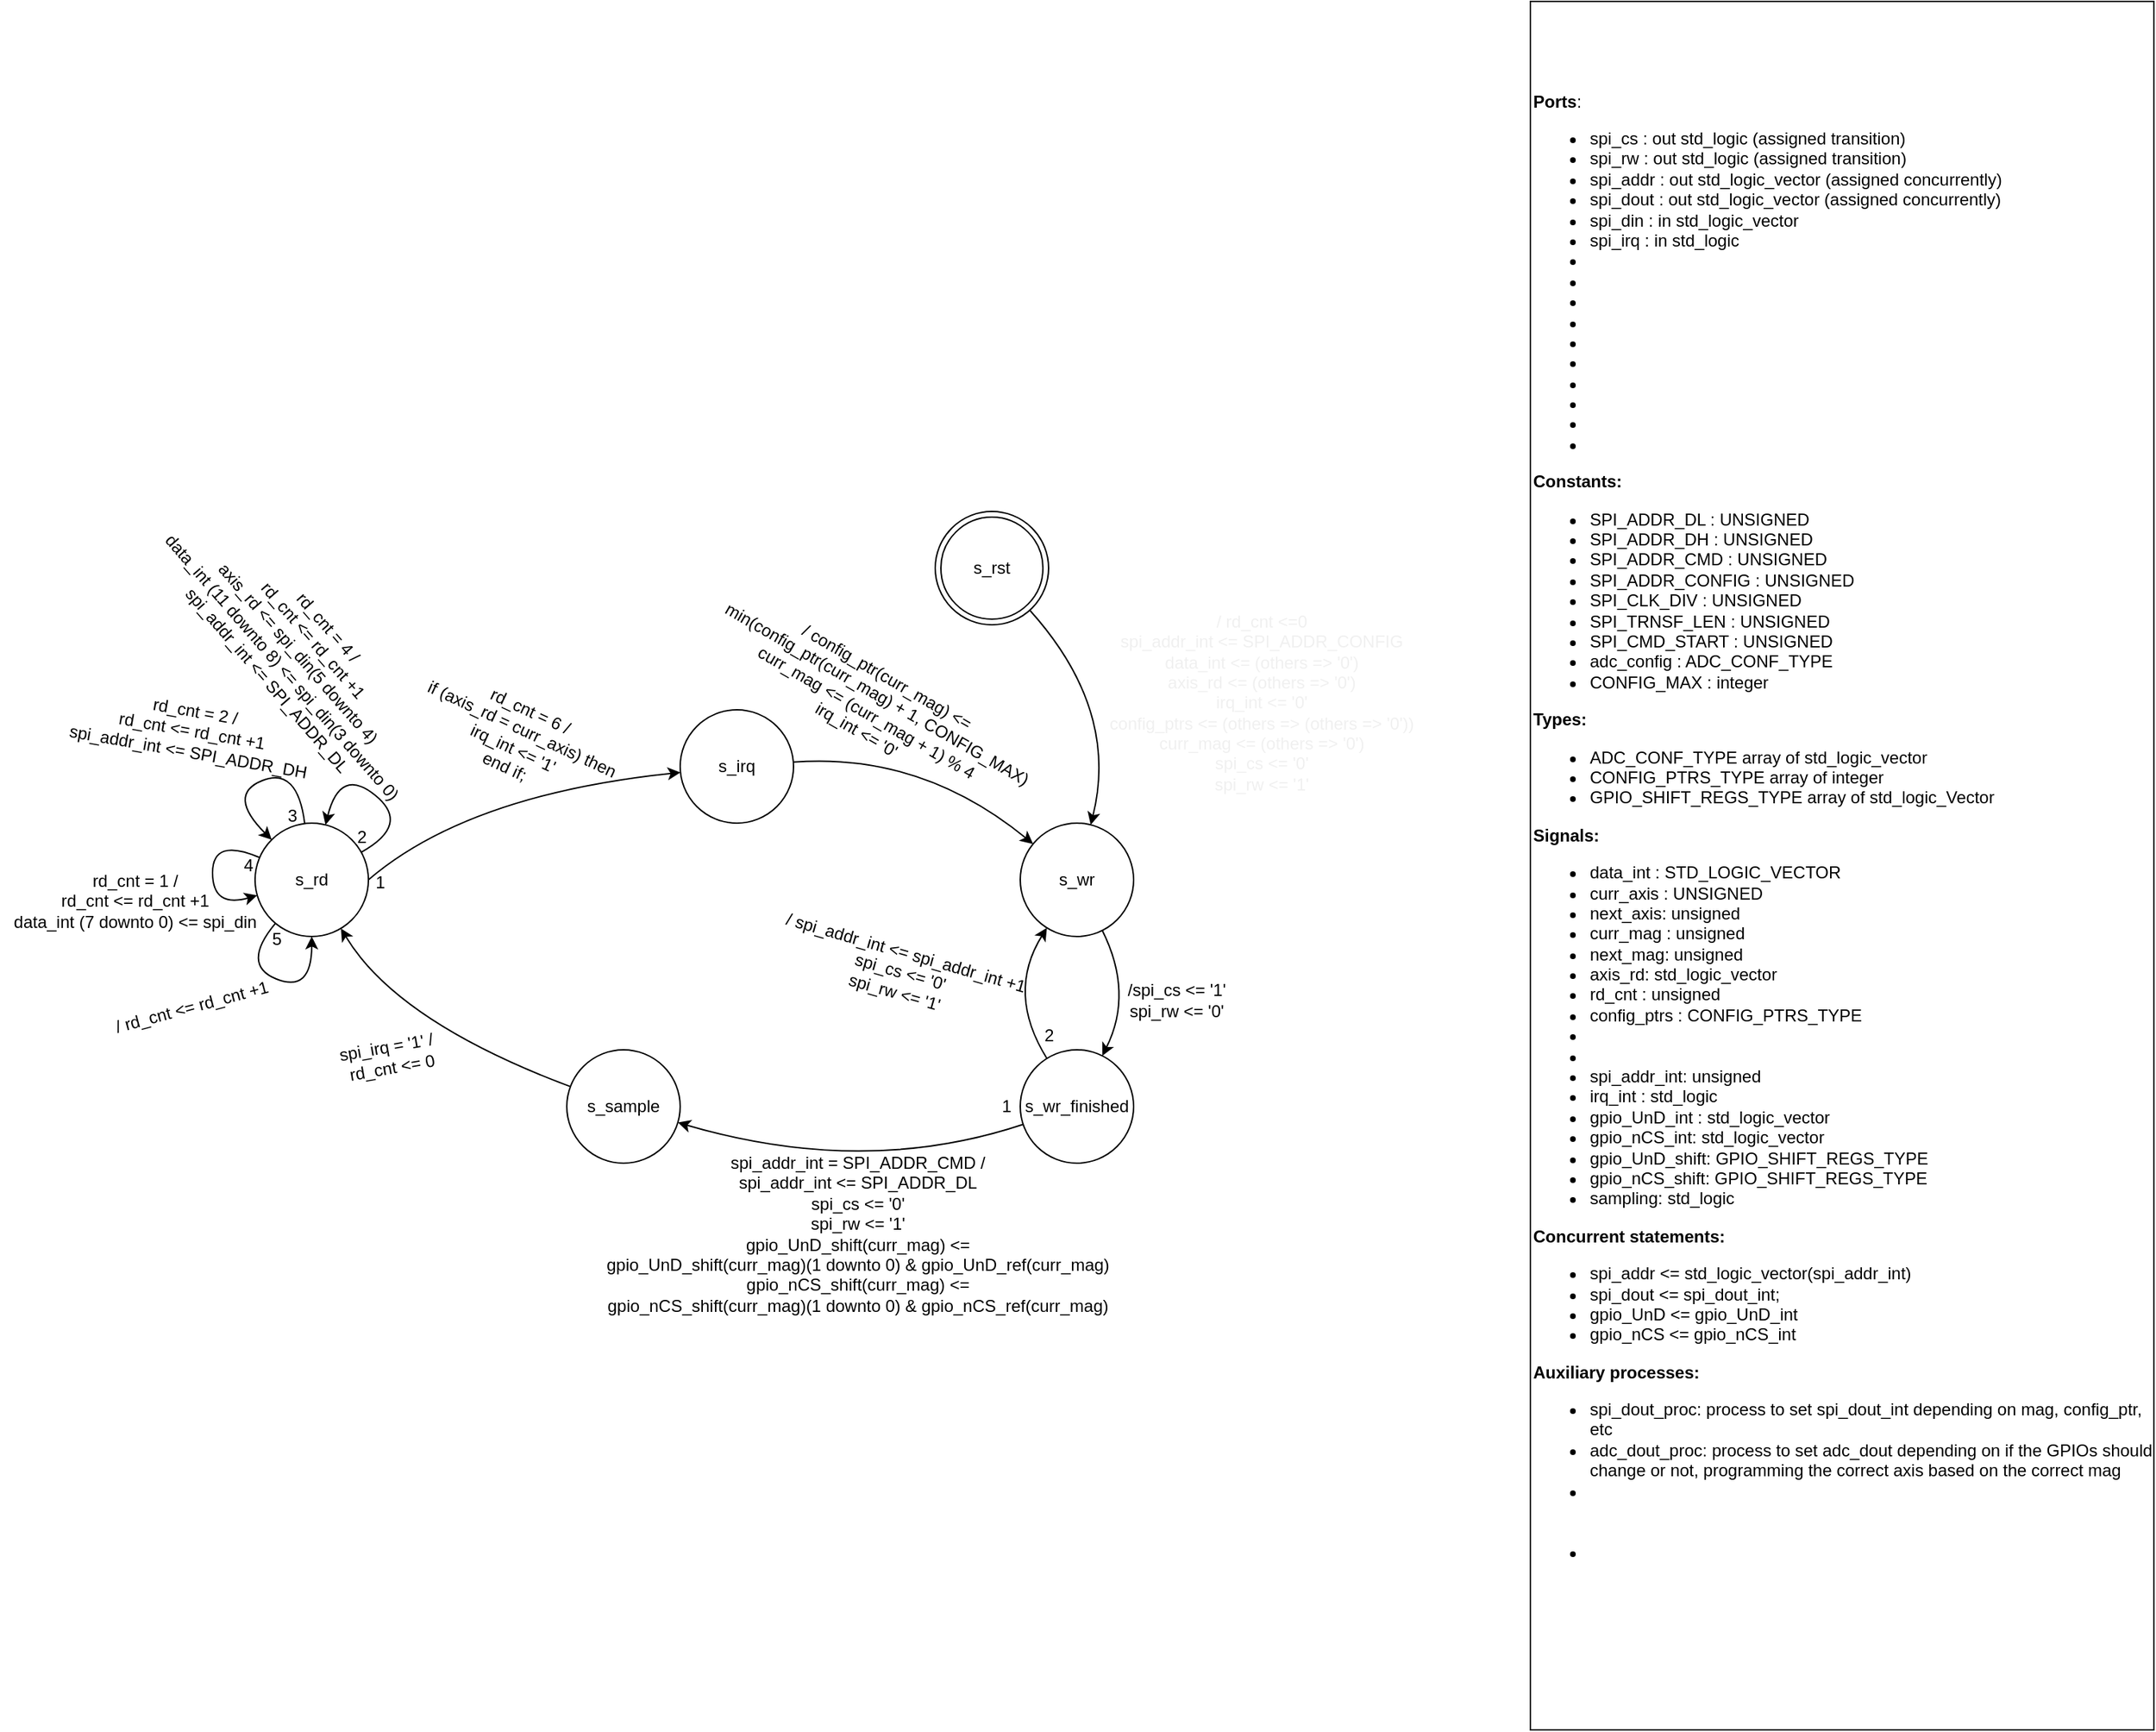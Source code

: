 <mxfile version="16.5.3" type="github">
  <diagram id="vrzT1TKiQixJpK5WYRxw" name="Page-1">
    <mxGraphModel dx="1878" dy="2083" grid="1" gridSize="10" guides="1" tooltips="1" connect="1" arrows="1" fold="1" page="1" pageScale="1" pageWidth="850" pageHeight="1100" math="0" shadow="0">
      <root>
        <mxCell id="0" />
        <mxCell id="1" parent="0" />
        <mxCell id="F6YoLCzz_JKbW-UoigHi-1" value="s_rst" style="ellipse;shape=doubleEllipse;whiteSpace=wrap;html=1;aspect=fixed;fillColor=none;shadow=0;" parent="1" vertex="1">
          <mxGeometry x="420" y="-20" width="80" height="80" as="geometry" />
        </mxCell>
        <mxCell id="F6YoLCzz_JKbW-UoigHi-4" value="s_wr" style="ellipse;whiteSpace=wrap;html=1;aspect=fixed;fillColor=none;shadow=0;" parent="1" vertex="1">
          <mxGeometry x="480" y="200" width="80" height="80" as="geometry" />
        </mxCell>
        <mxCell id="F6YoLCzz_JKbW-UoigHi-5" value="" style="curved=1;endArrow=classic;html=1;shadow=0;" parent="1" source="F6YoLCzz_JKbW-UoigHi-1" target="F6YoLCzz_JKbW-UoigHi-4" edge="1">
          <mxGeometry width="50" height="50" relative="1" as="geometry">
            <mxPoint x="530" y="160" as="sourcePoint" />
            <mxPoint x="580" y="110" as="targetPoint" />
            <Array as="points">
              <mxPoint x="550" y="120" />
            </Array>
          </mxGeometry>
        </mxCell>
        <mxCell id="F6YoLCzz_JKbW-UoigHi-7" value="/spi_cs &amp;lt;= &#39;1&#39;&lt;br&gt;spi_rw &amp;lt;= &#39;0&#39;" style="text;html=1;align=center;verticalAlign=middle;resizable=0;points=[];autosize=1;strokeColor=none;shadow=0;" parent="1" vertex="1">
          <mxGeometry x="550" y="310" width="80" height="30" as="geometry" />
        </mxCell>
        <mxCell id="F6YoLCzz_JKbW-UoigHi-8" value="s_wr_finished" style="ellipse;whiteSpace=wrap;html=1;aspect=fixed;fillColor=none;shadow=0;" parent="1" vertex="1">
          <mxGeometry x="480" y="360" width="80" height="80" as="geometry" />
        </mxCell>
        <mxCell id="F6YoLCzz_JKbW-UoigHi-9" value="" style="curved=1;endArrow=classic;html=1;shadow=0;" parent="1" source="F6YoLCzz_JKbW-UoigHi-4" target="F6YoLCzz_JKbW-UoigHi-8" edge="1">
          <mxGeometry width="50" height="50" relative="1" as="geometry">
            <mxPoint x="390" y="330" as="sourcePoint" />
            <mxPoint x="440" y="280" as="targetPoint" />
            <Array as="points">
              <mxPoint x="560" y="320" />
            </Array>
          </mxGeometry>
        </mxCell>
        <mxCell id="F6YoLCzz_JKbW-UoigHi-11" value="s_sample" style="ellipse;whiteSpace=wrap;html=1;aspect=fixed;fillColor=none;shadow=0;" parent="1" vertex="1">
          <mxGeometry x="160" y="360" width="80" height="80" as="geometry" />
        </mxCell>
        <mxCell id="F6YoLCzz_JKbW-UoigHi-12" value="s_rd" style="ellipse;whiteSpace=wrap;html=1;aspect=fixed;fillColor=none;shadow=0;" parent="1" vertex="1">
          <mxGeometry x="-60" y="200" width="80" height="80" as="geometry" />
        </mxCell>
        <mxCell id="F6YoLCzz_JKbW-UoigHi-13" value="" style="curved=1;endArrow=classic;html=1;shadow=0;" parent="1" source="F6YoLCzz_JKbW-UoigHi-8" target="F6YoLCzz_JKbW-UoigHi-4" edge="1">
          <mxGeometry width="50" height="50" relative="1" as="geometry">
            <mxPoint x="400" y="360" as="sourcePoint" />
            <mxPoint x="450" y="310" as="targetPoint" />
            <Array as="points">
              <mxPoint x="470" y="320" />
            </Array>
          </mxGeometry>
        </mxCell>
        <mxCell id="F6YoLCzz_JKbW-UoigHi-14" value="&lt;div&gt;/ spi_addr_int &amp;lt;= spi_addr_int +1&lt;/div&gt;spi_cs &amp;lt;= &#39;0&#39;&lt;br&gt;spi_rw &amp;lt;= &#39;1&#39;" style="text;html=1;align=center;verticalAlign=middle;resizable=0;points=[];autosize=1;strokeColor=none;rotation=16;shadow=0;" parent="1" vertex="1">
          <mxGeometry x="300" y="280" width="190" height="50" as="geometry" />
        </mxCell>
        <mxCell id="F6YoLCzz_JKbW-UoigHi-16" value="2" style="text;html=1;align=center;verticalAlign=middle;resizable=0;points=[];autosize=1;strokeColor=none;shadow=0;" parent="1" vertex="1">
          <mxGeometry x="490" y="340" width="20" height="20" as="geometry" />
        </mxCell>
        <mxCell id="F6YoLCzz_JKbW-UoigHi-17" value="" style="curved=1;endArrow=classic;html=1;shadow=0;" parent="1" source="F6YoLCzz_JKbW-UoigHi-8" target="F6YoLCzz_JKbW-UoigHi-11" edge="1">
          <mxGeometry width="50" height="50" relative="1" as="geometry">
            <mxPoint x="400" y="360" as="sourcePoint" />
            <mxPoint x="450" y="310" as="targetPoint" />
            <Array as="points">
              <mxPoint x="370" y="450" />
            </Array>
          </mxGeometry>
        </mxCell>
        <mxCell id="F6YoLCzz_JKbW-UoigHi-18" value="1" style="text;html=1;align=center;verticalAlign=middle;resizable=0;points=[];autosize=1;strokeColor=none;shadow=0;" parent="1" vertex="1">
          <mxGeometry x="460" y="390" width="20" height="20" as="geometry" />
        </mxCell>
        <mxCell id="F6YoLCzz_JKbW-UoigHi-19" value="spi_addr_int = SPI_ADDR_CMD /&lt;br&gt;&lt;div&gt;spi_addr_int &amp;lt;= SPI_ADDR_DL&lt;/div&gt;spi_cs &amp;lt;= &#39;0&#39;&lt;br&gt;&lt;div&gt;spi_rw &amp;lt;= &#39;1&#39;&lt;/div&gt;&lt;div&gt;gpio_UnD_shift(curr_mag) &amp;lt;= &lt;br&gt;&lt;/div&gt;&lt;div&gt;gpio_UnD_shift(curr_mag)(1 downto 0) &amp;amp; gpio_UnD_ref(curr_mag)&lt;/div&gt;&lt;div&gt;&lt;div&gt;gpio_nCS_shift(curr_mag) &amp;lt;= &lt;br&gt;&lt;/div&gt;&lt;div&gt;gpio_nCS_shift(curr_mag)(1 downto 0) &amp;amp; gpio_nCS_ref(curr_mag)&lt;/div&gt;&lt;/div&gt;" style="text;html=1;align=center;verticalAlign=middle;resizable=0;points=[];autosize=1;strokeColor=none;shadow=0;" parent="1" vertex="1">
          <mxGeometry x="180" y="430" width="370" height="120" as="geometry" />
        </mxCell>
        <mxCell id="F6YoLCzz_JKbW-UoigHi-20" value="" style="curved=1;endArrow=classic;html=1;shadow=0;" parent="1" source="F6YoLCzz_JKbW-UoigHi-11" target="F6YoLCzz_JKbW-UoigHi-12" edge="1">
          <mxGeometry width="50" height="50" relative="1" as="geometry">
            <mxPoint x="80" y="370" as="sourcePoint" />
            <mxPoint x="130" y="320" as="targetPoint" />
            <Array as="points">
              <mxPoint x="40" y="340" />
            </Array>
          </mxGeometry>
        </mxCell>
        <mxCell id="F6YoLCzz_JKbW-UoigHi-22" value="spi_irq = &#39;1&#39; /&amp;nbsp;&lt;br&gt;rd_cnt &amp;lt;= 0" style="text;html=1;align=center;verticalAlign=middle;resizable=0;points=[];autosize=1;strokeColor=none;rotation=-10;shadow=0;" parent="1" vertex="1">
          <mxGeometry x="-10" y="350" width="90" height="30" as="geometry" />
        </mxCell>
        <mxCell id="F6YoLCzz_JKbW-UoigHi-24" value="" style="curved=1;endArrow=classic;html=1;exitX=1;exitY=0.5;exitDx=0;exitDy=0;shadow=0;" parent="1" source="F6YoLCzz_JKbW-UoigHi-12" target="XSicjda783dgyCvKkv0R-4" edge="1">
          <mxGeometry width="50" height="50" relative="1" as="geometry">
            <mxPoint x="330" y="231" as="sourcePoint" />
            <mxPoint x="260" y="200" as="targetPoint" />
            <Array as="points">
              <mxPoint x="90" y="180" />
            </Array>
          </mxGeometry>
        </mxCell>
        <mxCell id="F6YoLCzz_JKbW-UoigHi-25" value="rd_cnt = 6 / &lt;br&gt;&lt;div&gt;if (axis_rd = curr_axis) then &lt;br&gt;&lt;/div&gt;&lt;div&gt;irq_int &amp;lt;= &#39;1&#39; &lt;br&gt;&lt;/div&gt;&lt;div&gt;end if;&lt;/div&gt;" style="text;html=1;align=center;verticalAlign=middle;resizable=0;points=[];autosize=1;strokeColor=none;rotation=25;shadow=0;" parent="1" vertex="1">
          <mxGeometry x="45" y="110" width="160" height="60" as="geometry" />
        </mxCell>
        <mxCell id="F6YoLCzz_JKbW-UoigHi-29" value="" style="curved=1;endArrow=classic;html=1;shadow=0;" parent="1" source="F6YoLCzz_JKbW-UoigHi-12" target="F6YoLCzz_JKbW-UoigHi-12" edge="1">
          <mxGeometry width="50" height="50" relative="1" as="geometry">
            <mxPoint x="-110" y="190" as="sourcePoint" />
            <mxPoint x="-42.938" y="92.769" as="targetPoint" />
            <Array as="points">
              <mxPoint x="-70" y="300" />
              <mxPoint x="-20" y="320" />
            </Array>
          </mxGeometry>
        </mxCell>
        <mxCell id="F6YoLCzz_JKbW-UoigHi-31" value="rd_cnt = 1 /&lt;br&gt;rd_cnt &amp;lt;= rd_cnt +1&lt;br&gt;data_int (7 downto 0) &amp;lt;= spi_din" style="text;html=1;align=center;verticalAlign=middle;resizable=0;points=[];autosize=1;strokeColor=none;shadow=0;" parent="1" vertex="1">
          <mxGeometry x="-240" y="230" width="190" height="50" as="geometry" />
        </mxCell>
        <mxCell id="F6YoLCzz_JKbW-UoigHi-32" value="" style="curved=1;endArrow=classic;html=1;shadow=0;" parent="1" source="F6YoLCzz_JKbW-UoigHi-12" target="F6YoLCzz_JKbW-UoigHi-12" edge="1">
          <mxGeometry width="50" height="50" relative="1" as="geometry">
            <mxPoint x="-110" y="190" as="sourcePoint" />
            <mxPoint x="-42.938" y="92.769" as="targetPoint" />
            <Array as="points">
              <mxPoint x="-90" y="210" />
              <mxPoint x="-90" y="260" />
            </Array>
          </mxGeometry>
        </mxCell>
        <mxCell id="F6YoLCzz_JKbW-UoigHi-33" value="rd_cnt = 2 /&lt;br&gt;rd_cnt &amp;lt;= rd_cnt +1&lt;br&gt;spi_addr_int &amp;lt;= SPI_ADDR_DH" style="text;html=1;align=center;verticalAlign=middle;resizable=0;points=[];autosize=1;strokeColor=none;rotation=10;shadow=0;" parent="1" vertex="1">
          <mxGeometry x="-200" y="110" width="190" height="50" as="geometry" />
        </mxCell>
        <mxCell id="F6YoLCzz_JKbW-UoigHi-34" value="" style="curved=1;endArrow=classic;html=1;shadow=0;" parent="1" source="F6YoLCzz_JKbW-UoigHi-12" target="F6YoLCzz_JKbW-UoigHi-12" edge="1">
          <mxGeometry width="50" height="50" relative="1" as="geometry">
            <mxPoint x="-110" y="190" as="sourcePoint" />
            <mxPoint x="-42.938" y="92.769" as="targetPoint" />
            <Array as="points">
              <mxPoint x="-30" y="160" />
              <mxPoint x="-80" y="180" />
            </Array>
          </mxGeometry>
        </mxCell>
        <mxCell id="F6YoLCzz_JKbW-UoigHi-35" value="/ rd_cnt &amp;lt;= rd_cnt +1" style="text;html=1;align=center;verticalAlign=middle;resizable=0;points=[];autosize=1;strokeColor=none;rotation=-15;shadow=0;" parent="1" vertex="1">
          <mxGeometry x="-170" y="320" width="130" height="20" as="geometry" />
        </mxCell>
        <mxCell id="F6YoLCzz_JKbW-UoigHi-36" value="" style="curved=1;endArrow=classic;html=1;shadow=0;" parent="1" source="F6YoLCzz_JKbW-UoigHi-12" target="F6YoLCzz_JKbW-UoigHi-12" edge="1">
          <mxGeometry width="50" height="50" relative="1" as="geometry">
            <mxPoint x="-110" y="190" as="sourcePoint" />
            <mxPoint x="-42.938" y="92.769" as="targetPoint" />
            <Array as="points">
              <mxPoint x="50" y="201" />
              <mxPoint y="160" />
            </Array>
          </mxGeometry>
        </mxCell>
        <mxCell id="F6YoLCzz_JKbW-UoigHi-37" value="rd_cnt = 4 /&lt;br&gt;rd_cnt &amp;lt;= rd_cnt +1&lt;br&gt;axis_rd &amp;lt;= spi_din(5 downto 4)&lt;br&gt;data_int (11 downto 8) &amp;lt;= spi_din(3 downto 0)&lt;br&gt;spi_addr_int &amp;lt;= SPI_ADDR_DL" style="text;html=1;align=center;verticalAlign=middle;resizable=0;points=[];autosize=1;strokeColor=none;rotation=49;shadow=0;" parent="1" vertex="1">
          <mxGeometry x="-160" y="40" width="260" height="80" as="geometry" />
        </mxCell>
        <mxCell id="F6YoLCzz_JKbW-UoigHi-38" value="1" style="text;html=1;align=center;verticalAlign=middle;resizable=0;points=[];autosize=1;strokeColor=none;shadow=0;" parent="1" vertex="1">
          <mxGeometry x="18" y="232" width="20" height="20" as="geometry" />
        </mxCell>
        <mxCell id="F6YoLCzz_JKbW-UoigHi-39" value="2" style="text;html=1;align=center;verticalAlign=middle;resizable=0;points=[];autosize=1;strokeColor=none;shadow=0;" parent="1" vertex="1">
          <mxGeometry x="5" y="200" width="20" height="20" as="geometry" />
        </mxCell>
        <mxCell id="F6YoLCzz_JKbW-UoigHi-40" value="3" style="text;html=1;align=center;verticalAlign=middle;resizable=0;points=[];autosize=1;strokeColor=none;shadow=0;" parent="1" vertex="1">
          <mxGeometry x="-44" y="185" width="20" height="20" as="geometry" />
        </mxCell>
        <mxCell id="F6YoLCzz_JKbW-UoigHi-41" value="4" style="text;html=1;align=center;verticalAlign=middle;resizable=0;points=[];autosize=1;strokeColor=none;shadow=0;" parent="1" vertex="1">
          <mxGeometry x="-75" y="220" width="20" height="20" as="geometry" />
        </mxCell>
        <mxCell id="F6YoLCzz_JKbW-UoigHi-42" value="5" style="text;html=1;align=center;verticalAlign=middle;resizable=0;points=[];autosize=1;strokeColor=none;shadow=0;" parent="1" vertex="1">
          <mxGeometry x="-55" y="272" width="20" height="20" as="geometry" />
        </mxCell>
        <mxCell id="XSicjda783dgyCvKkv0R-1" value="&lt;div&gt;&lt;b&gt;Ports&lt;/b&gt;:&lt;/div&gt;&lt;div&gt;&lt;ul&gt;&lt;li&gt;spi_cs : out std_logic (assigned transition)&lt;br&gt;&lt;/li&gt;&lt;li&gt;spi_rw : out std_logic  (assigned transition)&lt;/li&gt;&lt;li&gt;spi_addr : out std_logic_vector (assigned concurrently)&lt;br&gt;&lt;/li&gt;&lt;li&gt;spi_dout : out std_logic_vector (assigned concurrently)&lt;br&gt;&lt;/li&gt;&lt;li&gt;spi_din : in std_logic_vector&lt;/li&gt;&lt;li&gt;spi_irq : in std_logic&lt;/li&gt;&lt;li&gt;&lt;font color=&quot;#FFFFFF&quot;&gt;gpio_UnD : out std_logic_vector (assigned concurrently)&lt;/font&gt;&lt;/li&gt;&lt;li&gt;&lt;font color=&quot;#FFFFFF&quot;&gt;gpio_UnD_ref : in std_logic_Vector&lt;/font&gt;&lt;/li&gt;&lt;li&gt;&lt;font color=&quot;#FFFFFF&quot;&gt;gpio_nCS : out std_logic_Vector&lt;/font&gt;&lt;font color=&quot;#FFFFFF&quot;&gt; (assigned concurrently)&lt;/font&gt;&lt;/li&gt;&lt;li&gt;&lt;font color=&quot;#FFFFFF&quot;&gt;gpio_nCS_ref : in std_logic_vector&lt;/font&gt;&lt;/li&gt;&lt;li&gt;&lt;font color=&quot;#FFFFFF&quot;&gt;t_sample_en : out std_logic (assigned process)&lt;br&gt;&lt;/font&gt;&lt;/li&gt;&lt;li&gt;&lt;font color=&quot;#FFFFFF&quot;&gt;t_sample_cnt : in std_logic_vector&lt;/font&gt;&lt;/li&gt;&lt;li&gt;&lt;font color=&quot;#FFFFFF&quot;&gt;t_sample_irq : in std_logic&lt;br&gt;&lt;/font&gt;&lt;/li&gt;&lt;li&gt;&lt;font color=&quot;#FFFFFF&quot;&gt;data_out : out std_logic_vector (assigned concurrently)&lt;br&gt;&lt;/font&gt;&lt;/li&gt;&lt;li&gt;&lt;font color=&quot;#FFFFFF&quot;&gt;ch_out : out std_logic_vector &lt;/font&gt;&lt;font color=&quot;#FFFFFF&quot;&gt;(assigned concurrently)&lt;/font&gt;&lt;/li&gt;&lt;li&gt;&lt;font color=&quot;#FFFFFF&quot;&gt;irq_out : out std_logic &lt;/font&gt;&lt;font color=&quot;#FFFFFF&quot;&gt;(assigned concurrently)&lt;/font&gt;&lt;/li&gt;&lt;/ul&gt;&lt;div&gt;&lt;b&gt;Constants:&lt;/b&gt;&lt;/div&gt;&lt;div&gt;&lt;ul&gt;&lt;li&gt;SPI_ADDR_DL : UNSIGNED&lt;/li&gt;&lt;li&gt;SPI_ADDR_DH : UNSIGNED&lt;/li&gt;&lt;li&gt;SPI_ADDR_CMD : UNSIGNED&lt;/li&gt;&lt;li&gt;SPI_ADDR_CONFIG : UNSIGNED&lt;/li&gt;&lt;li&gt;SPI_CLK_DIV : UNSIGNED&lt;/li&gt;&lt;li&gt;SPI_TRNSF_LEN : UNSIGNED&lt;/li&gt;&lt;li&gt;SPI_CMD_START : UNSIGNED&lt;/li&gt;&lt;li&gt;adc_config : ADC_CONF_TYPE&lt;/li&gt;&lt;li&gt;CONFIG_MAX : integer&lt;br&gt;&lt;/li&gt;&lt;/ul&gt;&lt;div&gt;&lt;b&gt;Types:&lt;/b&gt;&lt;/div&gt;&lt;div&gt;&lt;ul&gt;&lt;li&gt;ADC_CONF_TYPE array of std_logic_vector&lt;br&gt;&lt;/li&gt;&lt;li&gt;CONFIG_PTRS_TYPE array of integer&lt;/li&gt;&lt;li&gt;GPIO_SHIFT_REGS_TYPE array of std_logic_Vector&lt;br&gt;&lt;/li&gt;&lt;/ul&gt;&lt;/div&gt;&lt;/div&gt;&lt;div&gt;&lt;b&gt;Signals:&lt;/b&gt;&lt;/div&gt;&lt;div&gt;&lt;ul&gt;&lt;li&gt;data_int : STD_LOGIC_VECTOR&lt;/li&gt;&lt;li&gt;curr_axis : UNSIGNED&lt;/li&gt;&lt;li&gt;next_axis: unsigned&lt;br&gt;&lt;/li&gt;&lt;li&gt;curr_mag : unsigned&lt;/li&gt;&lt;li&gt;next_mag: unsigned&lt;br&gt;&lt;/li&gt;&lt;li&gt;axis_rd: std_logic_vector&lt;br&gt;&lt;/li&gt;&lt;li&gt;rd_cnt : unsigned&lt;/li&gt;&lt;li&gt;config_ptrs : CONFIG_PTRS_TYPE&lt;/li&gt;&lt;li&gt;&lt;font color=&quot;#FFFFFF&quot;&gt;adc_dout: ADC_DATA&lt;br&gt;&lt;/font&gt;&lt;/li&gt;&lt;li&gt;&lt;font color=&quot;#FFFFFF&quot;&gt;spi_dout_int: STD_LOGIC_VECTOR&lt;br&gt;&lt;/font&gt;&lt;/li&gt;&lt;li&gt;spi_addr_int: unsigned&lt;br&gt;&lt;/li&gt;&lt;li&gt;irq_int : std_logic&lt;/li&gt;&lt;li&gt;gpio_UnD_int : std_logic_vector&lt;/li&gt;&lt;li&gt;gpio_nCS_int: std_logic_vector&lt;/li&gt;&lt;li&gt;gpio_UnD_shift: GPIO_SHIFT_REGS_TYPE&lt;/li&gt;&lt;li&gt;gpio_nCS_shift: GPIO_SHIFT_REGS_TYPE&lt;br&gt;&lt;/li&gt;&lt;li&gt;sampling: std_logic&lt;br&gt;&lt;/li&gt;&lt;/ul&gt;&lt;div&gt;&lt;b&gt;Concurrent statements:&lt;/b&gt;&lt;/div&gt;&lt;div&gt;&lt;ul&gt;&lt;li&gt;spi_addr &amp;lt;= std_logic_vector(spi_addr_int)&lt;/li&gt;&lt;li&gt;spi_dout &amp;lt;= spi_dout_int;&lt;/li&gt;&lt;li&gt;gpio_UnD &amp;lt;= gpio_UnD_int&lt;/li&gt;&lt;li&gt;gpio_nCS &amp;lt;= gpio_nCS_int&lt;br&gt;&lt;/li&gt;&lt;/ul&gt;&lt;div&gt;&lt;b&gt;Auxiliary processes:&lt;/b&gt;&lt;/div&gt;&lt;div&gt;&lt;ul&gt;&lt;li&gt;spi_dout_proc: process to set spi_dout_int depending on mag, config_ptr, etc&lt;/li&gt;&lt;li&gt;adc_dout_proc: process to set adc_dout depending on if the GPIOs should change or not, programming the correct axis based on the correct mag&lt;/li&gt;&lt;li&gt;&lt;font color=&quot;#FFFFFF&quot;&gt;Process to start sampling, update next_axis and disable timer upon timeout, to start timer when having received sample from mag0, and to stop sampling and set curr_axis when last mag has been sampled&lt;/font&gt;&lt;/li&gt;&lt;li&gt;&lt;font color=&quot;#FFFFFF&quot;&gt;Process which updates gpio_UnD_int and gpio_nCS_int when the shift registers fully carry the ref value - when it is three spi cycles since the gpio value was written to the SPI&lt;br&gt;&lt;/font&gt;&lt;/li&gt;&lt;/ul&gt;&lt;div&gt;&lt;br&gt;&lt;/div&gt;&lt;/div&gt;&lt;/div&gt;&lt;/div&gt;&lt;/div&gt;" style="rounded=0;whiteSpace=wrap;html=1;align=left;shadow=0;" parent="1" vertex="1">
          <mxGeometry x="840" y="-380" width="440" height="1220" as="geometry" />
        </mxCell>
        <mxCell id="XSicjda783dgyCvKkv0R-3" value="&lt;div&gt;/ rd_cnt &amp;lt;=0&lt;/div&gt;&lt;div&gt;spi_addr_int &amp;lt;= SPI_ADDR_CONFIG&lt;br&gt;&lt;/div&gt;&lt;div&gt;data_int &amp;lt;= (others =&amp;gt; &#39;0&#39;)&lt;/div&gt;&lt;div&gt;axis_rd &amp;lt;= (others =&amp;gt; &#39;0&#39;)&lt;br&gt;&lt;/div&gt;&lt;div&gt;irq_int &amp;lt;= &#39;0&#39;&lt;/div&gt;&lt;div&gt;config_ptrs &amp;lt;= (others =&amp;gt; (others =&amp;gt; &#39;0&#39;))&lt;/div&gt;&lt;div&gt;curr_mag &amp;lt;= (others =&amp;gt; &#39;0&#39;)&lt;/div&gt;&lt;div&gt;spi_cs &amp;lt;= &#39;0&#39;&lt;br&gt;spi_rw &amp;lt;= &#39;1&#39;&lt;/div&gt;" style="text;html=1;align=center;verticalAlign=middle;resizable=0;points=[];autosize=1;strokeColor=none;fillColor=none;fontColor=#F0F0F0;" parent="1" vertex="1">
          <mxGeometry x="535" y="50" width="230" height="130" as="geometry" />
        </mxCell>
        <mxCell id="XSicjda783dgyCvKkv0R-4" value="s_irq" style="ellipse;whiteSpace=wrap;html=1;aspect=fixed;fillColor=none;shadow=0;" parent="1" vertex="1">
          <mxGeometry x="240" y="120" width="80" height="80" as="geometry" />
        </mxCell>
        <mxCell id="XSicjda783dgyCvKkv0R-5" value="&lt;div&gt;/ config_ptr(curr_mag) &amp;lt;= &lt;br&gt;&lt;/div&gt;&lt;div&gt;min(config_ptr(curr_mag) + 1, CONFIG_MAX)&lt;br&gt;&lt;/div&gt;&lt;div&gt;curr_mag &amp;lt;= (curr_mag + 1) % 4&lt;/div&gt;&lt;div&gt;irq_int &amp;lt;= &#39;0&#39;&lt;br&gt;&lt;/div&gt;" style="text;html=1;align=center;verticalAlign=middle;resizable=0;points=[];autosize=1;strokeColor=none;rotation=30;shadow=0;" parent="1" vertex="1">
          <mxGeometry x="245" y="85" width="260" height="60" as="geometry" />
        </mxCell>
        <mxCell id="XSicjda783dgyCvKkv0R-6" value="" style="curved=1;endArrow=classic;html=1;rounded=0;shadow=0;fontColor=#FFF4C3;" parent="1" source="XSicjda783dgyCvKkv0R-4" target="F6YoLCzz_JKbW-UoigHi-4" edge="1">
          <mxGeometry width="50" height="50" relative="1" as="geometry">
            <mxPoint x="360" y="230" as="sourcePoint" />
            <mxPoint x="410" y="180" as="targetPoint" />
            <Array as="points">
              <mxPoint x="410" y="150" />
            </Array>
          </mxGeometry>
        </mxCell>
      </root>
    </mxGraphModel>
  </diagram>
</mxfile>
